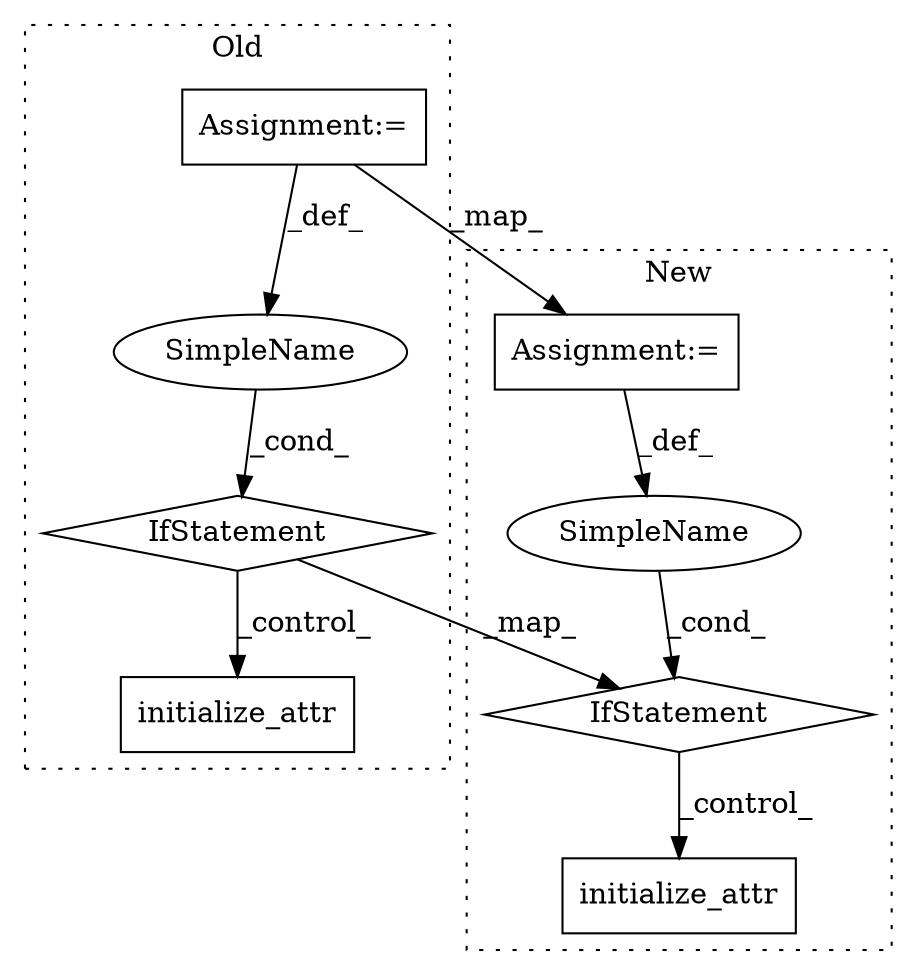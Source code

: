 digraph G {
subgraph cluster0 {
1 [label="initialize_attr" a="32" s="23349,23375" l="16,1" shape="box"];
4 [label="IfStatement" a="25" s="23097,23156" l="4,2" shape="diamond"];
6 [label="SimpleName" a="42" s="" l="" shape="ellipse"];
7 [label="Assignment:=" a="7" s="23029" l="1" shape="box"];
label = "Old";
style="dotted";
}
subgraph cluster1 {
2 [label="initialize_attr" a="32" s="22978,22999" l="16,1" shape="box"];
3 [label="IfStatement" a="25" s="22807,22866" l="4,2" shape="diamond"];
5 [label="SimpleName" a="42" s="" l="" shape="ellipse"];
8 [label="Assignment:=" a="7" s="22741" l="1" shape="box"];
label = "New";
style="dotted";
}
3 -> 2 [label="_control_"];
4 -> 3 [label="_map_"];
4 -> 1 [label="_control_"];
5 -> 3 [label="_cond_"];
6 -> 4 [label="_cond_"];
7 -> 6 [label="_def_"];
7 -> 8 [label="_map_"];
8 -> 5 [label="_def_"];
}